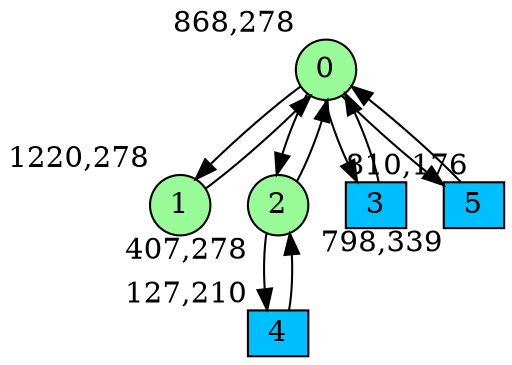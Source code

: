 digraph G {
graph [bgcolor=white]
node [shape=circle, style = filled, fillcolor=white,fixedsize=true, width=0.4, height=0.3 ]
0[xlabel="868,278", pos = "11.5781,0.953125!", fillcolor=palegreen ];
1[xlabel="1220,278", pos = "17.0781,0.953125!", fillcolor=palegreen ];
2[xlabel="407,278", pos = "4.375,0.953125!", fillcolor=palegreen ];
3[xlabel="810,176", pos = "10.6719,2.54688!", fillcolor=deepskyblue, shape=box ];
4[xlabel="127,210", pos = "0,2.01563!", fillcolor=deepskyblue, shape=box ];
5[xlabel="798,339", pos = "10.4844,0!", fillcolor=deepskyblue, shape=box ];
0->1 ;
0->2 ;
0->3 ;
0->5 ;
1->0 ;
2->0 ;
2->4 ;
3->0 ;
4->2 ;
5->0 ;
}
